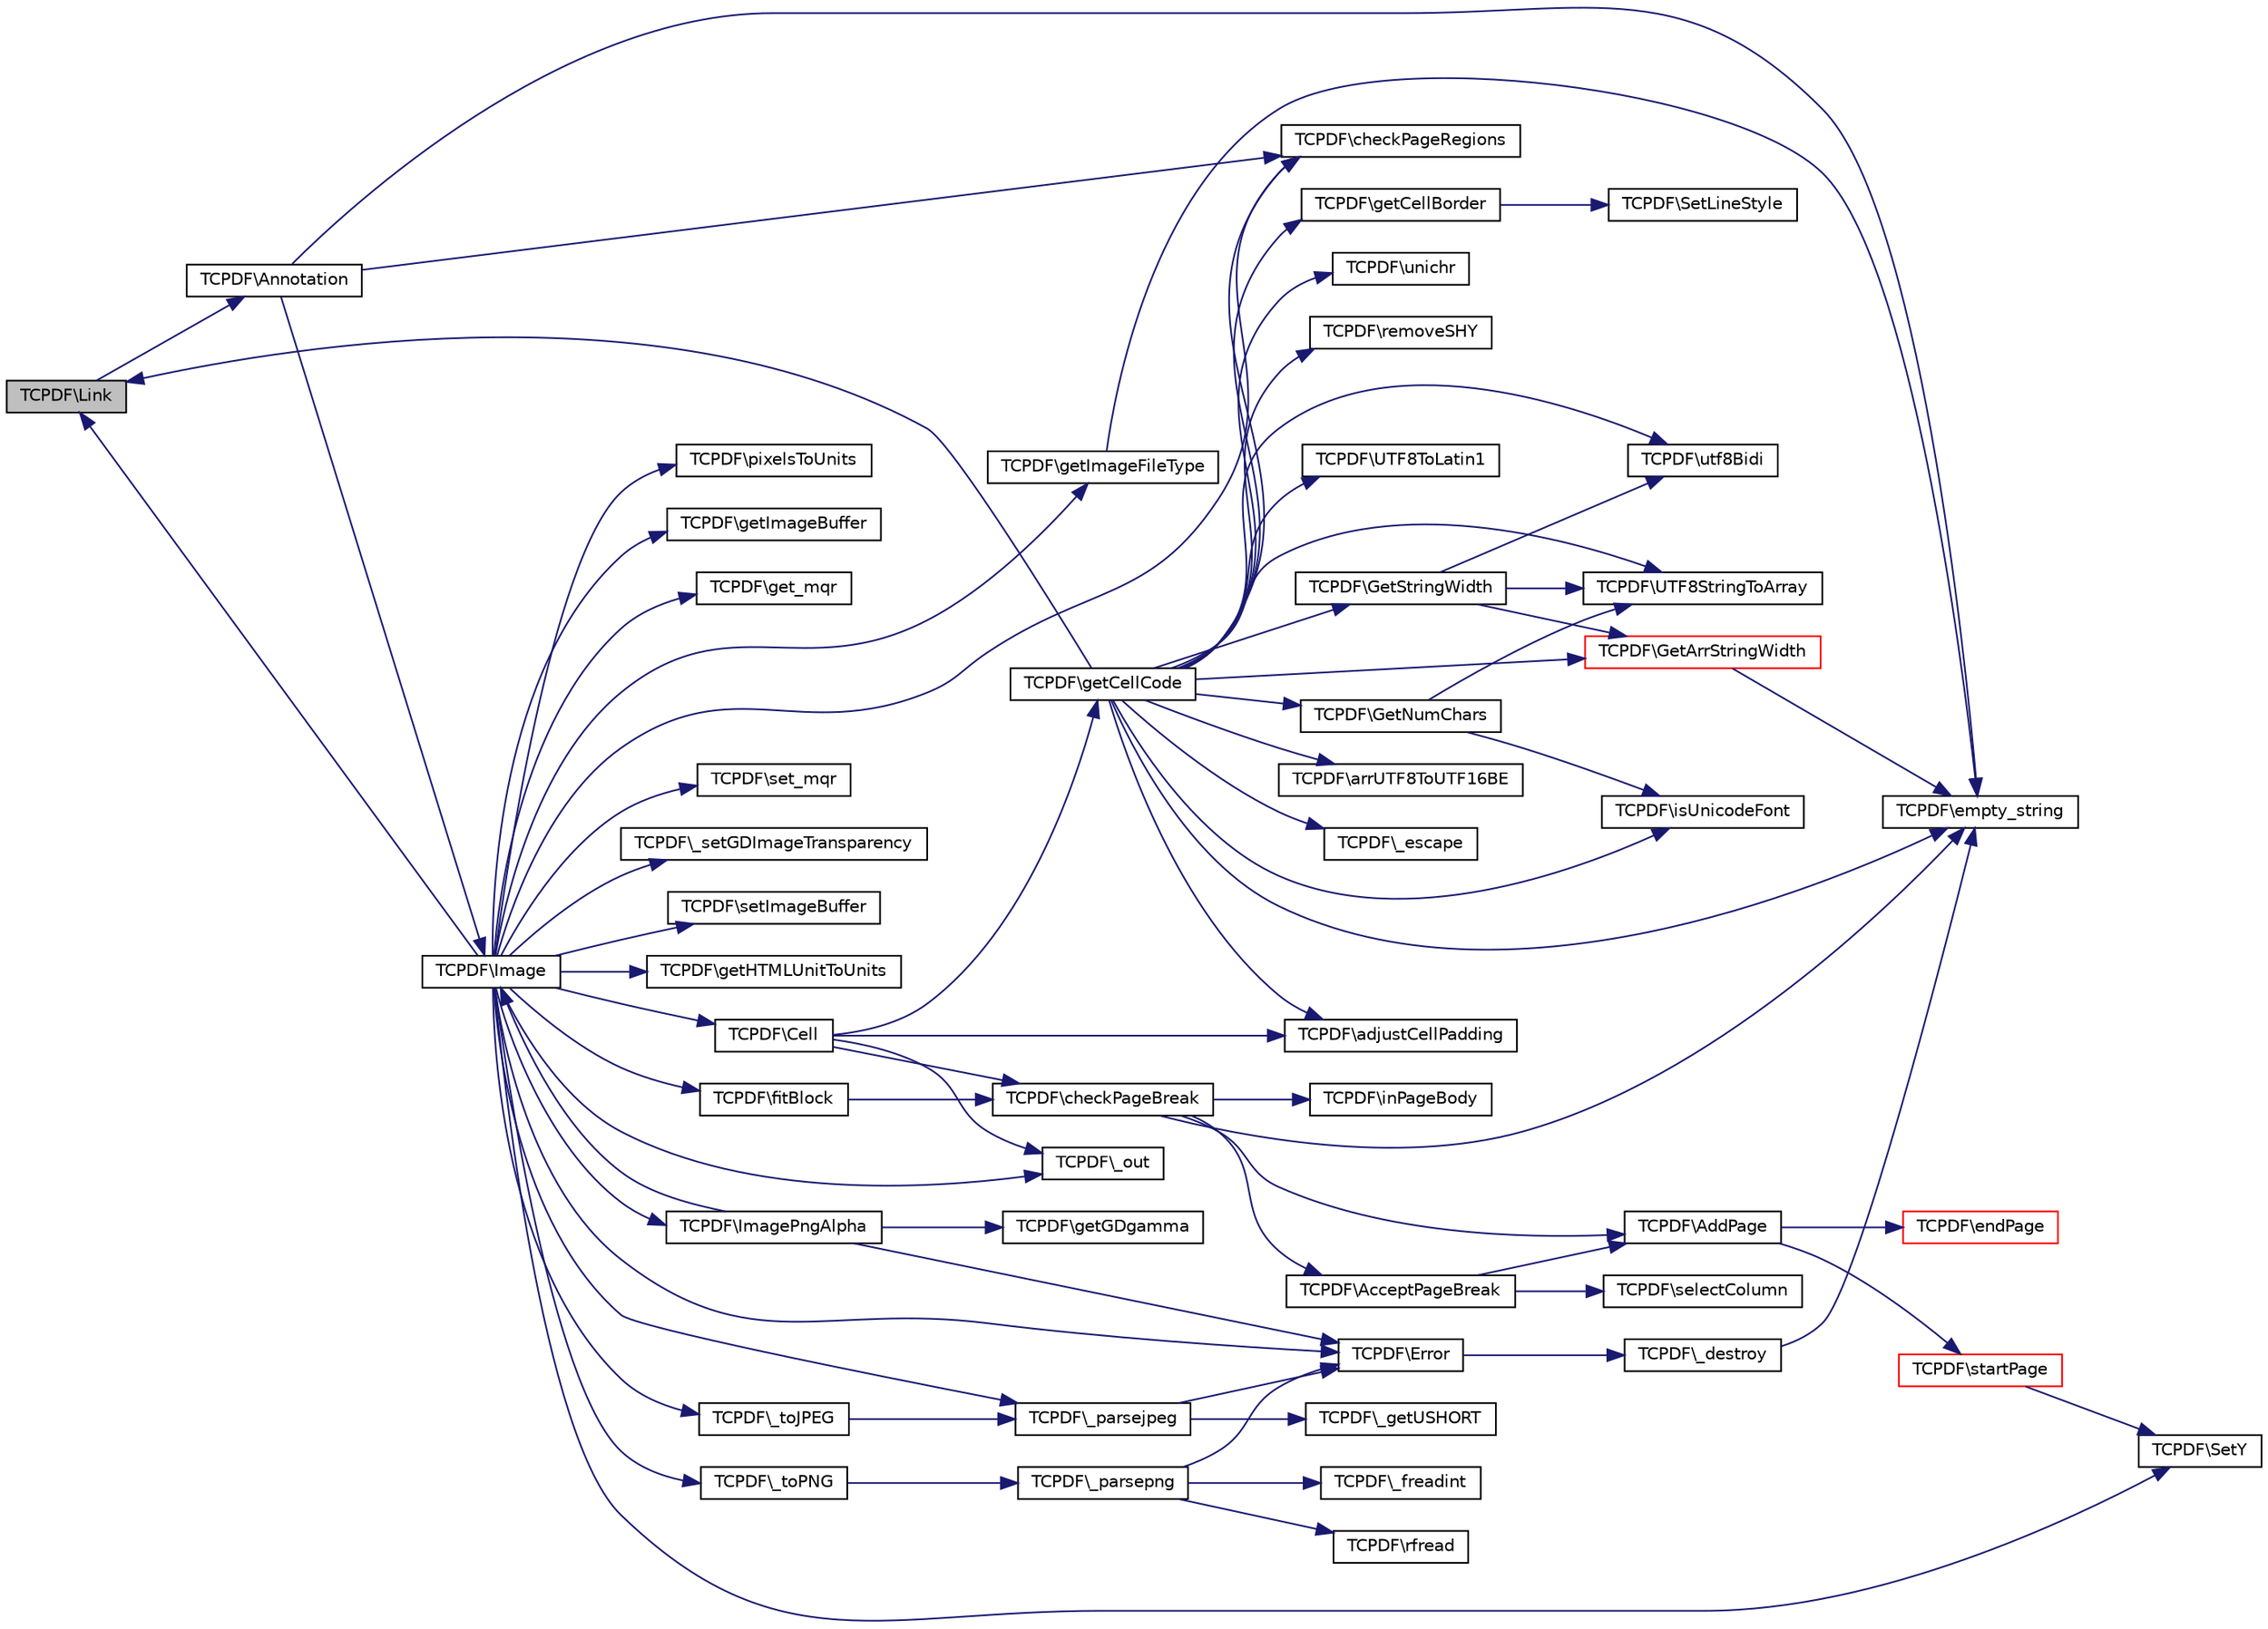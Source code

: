 digraph G
{
  edge [fontname="Helvetica",fontsize="10",labelfontname="Helvetica",labelfontsize="10"];
  node [fontname="Helvetica",fontsize="10",shape=record];
  rankdir="LR";
  Node1 [label="TCPDF\\Link",height=0.2,width=0.4,color="black", fillcolor="grey75", style="filled" fontcolor="black"];
  Node1 -> Node2 [color="midnightblue",fontsize="10",style="solid",fontname="Helvetica"];
  Node2 [label="TCPDF\\Annotation",height=0.2,width=0.4,color="black", fillcolor="white", style="filled",URL="$classTCPDF.html#a6b05e14a0ff7b12eb78f884cabd69e9b",tooltip="Puts a markup annotation on a rectangular area of the page."];
  Node2 -> Node3 [color="midnightblue",fontsize="10",style="solid",fontname="Helvetica"];
  Node3 [label="TCPDF\\checkPageRegions",height=0.2,width=0.4,color="black", fillcolor="white", style="filled",URL="$classTCPDF.html#a1d99e81697a90efb13a6734001427f40",tooltip="Check page for no-write regions and adapt current coordinates and page margins if necessary..."];
  Node2 -> Node4 [color="midnightblue",fontsize="10",style="solid",fontname="Helvetica"];
  Node4 [label="TCPDF\\empty_string",height=0.2,width=0.4,color="black", fillcolor="white", style="filled",URL="$classTCPDF.html#a681e9cc13fa324d8e538a5873f3990c2",tooltip="Determine whether a string is empty."];
  Node2 -> Node5 [color="midnightblue",fontsize="10",style="solid",fontname="Helvetica"];
  Node5 [label="TCPDF\\Image",height=0.2,width=0.4,color="black", fillcolor="white", style="filled",URL="$classTCPDF.html#a714c2bee7d6b39d4d6d304540c761352",tooltip="Puts an image in the page."];
  Node5 -> Node3 [color="midnightblue",fontsize="10",style="solid",fontname="Helvetica"];
  Node5 -> Node6 [color="midnightblue",fontsize="10",style="solid",fontname="Helvetica"];
  Node6 [label="TCPDF\\getHTMLUnitToUnits",height=0.2,width=0.4,color="black", fillcolor="white", style="filled",URL="$classTCPDF.html#a64e2ec56774d7d3554db999f1910c6b9",tooltip="Convert HTML string containing value and unit of measure to user&#39;s units or points."];
  Node5 -> Node7 [color="midnightblue",fontsize="10",style="solid",fontname="Helvetica"];
  Node7 [label="TCPDF\\Error",height=0.2,width=0.4,color="black", fillcolor="white", style="filled",URL="$classTCPDF.html#a27ecf2a6c86b4b7976ebfaf5912b0f91",tooltip="This method is automatically called in case of fatal error; it simply outputs the message and halts t..."];
  Node7 -> Node8 [color="midnightblue",fontsize="10",style="solid",fontname="Helvetica"];
  Node8 [label="TCPDF\\_destroy",height=0.2,width=0.4,color="black", fillcolor="white", style="filled",URL="$classTCPDF.html#ae91c72441bff1164a3ab9d237a4e1faa",tooltip="Unset all class variables except the following critical variables: internal_encoding, state, bufferlen, buffer and diskcache."];
  Node8 -> Node4 [color="midnightblue",fontsize="10",style="solid",fontname="Helvetica"];
  Node5 -> Node9 [color="midnightblue",fontsize="10",style="solid",fontname="Helvetica"];
  Node9 [label="TCPDF\\pixelsToUnits",height=0.2,width=0.4,color="black", fillcolor="white", style="filled",URL="$classTCPDF.html#a9a0a09e2334f92e7a54cf1f550c3f921",tooltip="Converts pixels to User&#39;s Units."];
  Node5 -> Node10 [color="midnightblue",fontsize="10",style="solid",fontname="Helvetica"];
  Node10 [label="TCPDF\\fitBlock",height=0.2,width=0.4,color="black", fillcolor="white", style="filled",URL="$classTCPDF.html#af1db92d221fd87c76d7c607f32266d0a",tooltip="Set the block dimensions accounting for page breaks and page/column fitting."];
  Node10 -> Node11 [color="midnightblue",fontsize="10",style="solid",fontname="Helvetica"];
  Node11 [label="TCPDF\\checkPageBreak",height=0.2,width=0.4,color="black", fillcolor="white", style="filled",URL="$classTCPDF.html#a9e8e4b4d75485b8f1e3aa2133a811e50",tooltip="Add page if needed."];
  Node11 -> Node4 [color="midnightblue",fontsize="10",style="solid",fontname="Helvetica"];
  Node11 -> Node12 [color="midnightblue",fontsize="10",style="solid",fontname="Helvetica"];
  Node12 [label="TCPDF\\inPageBody",height=0.2,width=0.4,color="black", fillcolor="white", style="filled",URL="$classTCPDF.html#a13f370f8e1553105eaa3553f52c3fc6c",tooltip="Check if we are on the page body (excluding page header and footer)."];
  Node11 -> Node13 [color="midnightblue",fontsize="10",style="solid",fontname="Helvetica"];
  Node13 [label="TCPDF\\AcceptPageBreak",height=0.2,width=0.4,color="black", fillcolor="white", style="filled",URL="$classTCPDF.html#aa24046de2993933f62d60a2936a22970",tooltip="Whenever a page break condition is met, the method is called, and the break is issued or not dependin..."];
  Node13 -> Node14 [color="midnightblue",fontsize="10",style="solid",fontname="Helvetica"];
  Node14 [label="TCPDF\\selectColumn",height=0.2,width=0.4,color="black", fillcolor="white", style="filled",URL="$classTCPDF.html#a4f11d769024fd07e1f663efd02d10517",tooltip="Set position at a given column."];
  Node13 -> Node15 [color="midnightblue",fontsize="10",style="solid",fontname="Helvetica"];
  Node15 [label="TCPDF\\AddPage",height=0.2,width=0.4,color="black", fillcolor="white", style="filled",URL="$classTCPDF.html#a5171e20b366b74523709d84c349c1ced",tooltip="Adds a new page to the document."];
  Node15 -> Node16 [color="midnightblue",fontsize="10",style="solid",fontname="Helvetica"];
  Node16 [label="TCPDF\\endPage",height=0.2,width=0.4,color="red", fillcolor="white", style="filled",URL="$classTCPDF.html#a79a37b42b7c47e3ec1f5f150129d3b3c",tooltip="Terminate the current page."];
  Node15 -> Node17 [color="midnightblue",fontsize="10",style="solid",fontname="Helvetica"];
  Node17 [label="TCPDF\\startPage",height=0.2,width=0.4,color="red", fillcolor="white", style="filled",URL="$classTCPDF.html#a02c319c0adc5a464351d428ae4602aae",tooltip="Starts a new page to the document."];
  Node17 -> Node18 [color="midnightblue",fontsize="10",style="solid",fontname="Helvetica"];
  Node18 [label="TCPDF\\SetY",height=0.2,width=0.4,color="black", fillcolor="white", style="filled",URL="$classTCPDF.html#ad3439990de56253b039bca6a09305758",tooltip="Moves the current abscissa back to the left margin and sets the ordinate."];
  Node11 -> Node15 [color="midnightblue",fontsize="10",style="solid",fontname="Helvetica"];
  Node5 -> Node19 [color="midnightblue",fontsize="10",style="solid",fontname="Helvetica"];
  Node19 [label="TCPDF\\getImageBuffer",height=0.2,width=0.4,color="black", fillcolor="white", style="filled",URL="$classTCPDF.html#a1a003edf69be144993c85c07a220315c",tooltip="Get image buffer content."];
  Node5 -> Node20 [color="midnightblue",fontsize="10",style="solid",fontname="Helvetica"];
  Node20 [label="TCPDF\\getImageFileType",height=0.2,width=0.4,color="black", fillcolor="white", style="filled",URL="$classTCPDF.html#a69d6b919e84ff00a19e750efd29fba18",tooltip="Return the image type given the file name or array returned by getimagesize() function."];
  Node20 -> Node4 [color="midnightblue",fontsize="10",style="solid",fontname="Helvetica"];
  Node5 -> Node21 [color="midnightblue",fontsize="10",style="solid",fontname="Helvetica"];
  Node21 [label="TCPDF\\get_mqr",height=0.2,width=0.4,color="black", fillcolor="white", style="filled",URL="$classTCPDF.html#a46b50f52e64f63ab8256380aa874a864",tooltip="Gets the current active configuration setting of magic_quotes_runtime (if the get_magic_quotes_runtim..."];
  Node5 -> Node22 [color="midnightblue",fontsize="10",style="solid",fontname="Helvetica"];
  Node22 [label="TCPDF\\set_mqr",height=0.2,width=0.4,color="black", fillcolor="white", style="filled",URL="$classTCPDF.html#a5d0cc02ec71ae43461d8ece30f111b82",tooltip="Sets the current active configuration setting of magic_quotes_runtime (if the set_magic_quotes_runtim..."];
  Node5 -> Node23 [color="midnightblue",fontsize="10",style="solid",fontname="Helvetica"];
  Node23 [label="TCPDF\\ImagePngAlpha",height=0.2,width=0.4,color="black", fillcolor="white", style="filled",URL="$classTCPDF.html#a63318e9e32a06621bb98c59cd660a835",tooltip="Extract info from a PNG image with alpha channel using the GD library."];
  Node23 -> Node24 [color="midnightblue",fontsize="10",style="solid",fontname="Helvetica"];
  Node24 [label="TCPDF\\getGDgamma",height=0.2,width=0.4,color="black", fillcolor="white", style="filled",URL="$classTCPDF.html#af83ef8b2d47f515e1513bb062f7f51a7",tooltip="Correct the gamma value to be used with GD library."];
  Node23 -> Node7 [color="midnightblue",fontsize="10",style="solid",fontname="Helvetica"];
  Node23 -> Node5 [color="midnightblue",fontsize="10",style="solid",fontname="Helvetica"];
  Node5 -> Node25 [color="midnightblue",fontsize="10",style="solid",fontname="Helvetica"];
  Node25 [label="TCPDF\\_setGDImageTransparency",height=0.2,width=0.4,color="black", fillcolor="white", style="filled",URL="$classTCPDF.html#a20f6b6bb1c90995584852e26c47be5a9",tooltip="Set the transparency for the given GD image."];
  Node5 -> Node26 [color="midnightblue",fontsize="10",style="solid",fontname="Helvetica"];
  Node26 [label="TCPDF\\_toPNG",height=0.2,width=0.4,color="black", fillcolor="white", style="filled",URL="$classTCPDF.html#a9d1bdec637545a283ed4b40e4e79835d",tooltip="Convert the loaded image to a PNG and then return a structure for the PDF creator."];
  Node26 -> Node27 [color="midnightblue",fontsize="10",style="solid",fontname="Helvetica"];
  Node27 [label="TCPDF\\_parsepng",height=0.2,width=0.4,color="black", fillcolor="white", style="filled",URL="$classTCPDF.html#ab5f623f6fe3f7f50661d8a3005fb25be",tooltip="Extract info from a PNG file without using the GD library."];
  Node27 -> Node7 [color="midnightblue",fontsize="10",style="solid",fontname="Helvetica"];
  Node27 -> Node28 [color="midnightblue",fontsize="10",style="solid",fontname="Helvetica"];
  Node28 [label="TCPDF\\_freadint",height=0.2,width=0.4,color="black", fillcolor="white", style="filled",URL="$classTCPDF.html#a93c322bd214bd06c217f600de0fb5fba",tooltip="Read a 4-byte (32 bit) integer from file."];
  Node27 -> Node29 [color="midnightblue",fontsize="10",style="solid",fontname="Helvetica"];
  Node29 [label="TCPDF\\rfread",height=0.2,width=0.4,color="black", fillcolor="white", style="filled",URL="$classTCPDF.html#a9b42842de5a35a9ca87c4b0a7bef1905",tooltip="Binary-safe and URL-safe file read."];
  Node5 -> Node30 [color="midnightblue",fontsize="10",style="solid",fontname="Helvetica"];
  Node30 [label="TCPDF\\_toJPEG",height=0.2,width=0.4,color="black", fillcolor="white", style="filled",URL="$classTCPDF.html#a77c0b3ee8fbf87a93c8b2ee6deec69b6",tooltip="Convert the loaded image to a JPEG and then return a structure for the PDF creator."];
  Node30 -> Node31 [color="midnightblue",fontsize="10",style="solid",fontname="Helvetica"];
  Node31 [label="TCPDF\\_parsejpeg",height=0.2,width=0.4,color="black", fillcolor="white", style="filled",URL="$classTCPDF.html#a8c7676d84a0aceaec7dfa2ab2644a6ee",tooltip="Extract info from a JPEG file without using the GD library."];
  Node31 -> Node7 [color="midnightblue",fontsize="10",style="solid",fontname="Helvetica"];
  Node31 -> Node32 [color="midnightblue",fontsize="10",style="solid",fontname="Helvetica"];
  Node32 [label="TCPDF\\_getUSHORT",height=0.2,width=0.4,color="black", fillcolor="white", style="filled",URL="$classTCPDF.html#a7811fe029ec582174ed310d7563a876f",tooltip="Get USHORT from string (Big Endian 16-bit unsigned integer)."];
  Node5 -> Node31 [color="midnightblue",fontsize="10",style="solid",fontname="Helvetica"];
  Node5 -> Node33 [color="midnightblue",fontsize="10",style="solid",fontname="Helvetica"];
  Node33 [label="TCPDF\\setImageBuffer",height=0.2,width=0.4,color="black", fillcolor="white", style="filled",URL="$classTCPDF.html#a68092d68b3e4947ea283efe0a990e7d9",tooltip="Set image buffer content."];
  Node5 -> Node34 [color="midnightblue",fontsize="10",style="solid",fontname="Helvetica"];
  Node34 [label="TCPDF\\_out",height=0.2,width=0.4,color="black", fillcolor="white", style="filled",URL="$classTCPDF.html#ac57877b76c37aef3195ad45731715b9e",tooltip="Output a string to the document."];
  Node5 -> Node35 [color="midnightblue",fontsize="10",style="solid",fontname="Helvetica"];
  Node35 [label="TCPDF\\Cell",height=0.2,width=0.4,color="black", fillcolor="white", style="filled",URL="$classTCPDF.html#a33b265e5eb3e4d1d4fedfe29f8166f31",tooltip="Prints a cell (rectangular area) with optional borders, background color and character string..."];
  Node35 -> Node36 [color="midnightblue",fontsize="10",style="solid",fontname="Helvetica"];
  Node36 [label="TCPDF\\adjustCellPadding",height=0.2,width=0.4,color="black", fillcolor="white", style="filled",URL="$classTCPDF.html#a574cf231b14aa43921ac83716b27b3e4",tooltip="Adjust the internal Cell padding array to take account of the line width."];
  Node35 -> Node11 [color="midnightblue",fontsize="10",style="solid",fontname="Helvetica"];
  Node35 -> Node34 [color="midnightblue",fontsize="10",style="solid",fontname="Helvetica"];
  Node35 -> Node37 [color="midnightblue",fontsize="10",style="solid",fontname="Helvetica"];
  Node37 [label="TCPDF\\getCellCode",height=0.2,width=0.4,color="black", fillcolor="white", style="filled",URL="$classTCPDF.html#aa064c22c3ff653664433fc4e05fa8efc",tooltip="Returns the PDF string code to print a cell (rectangular area) with optional borders, background color and character string."];
  Node37 -> Node38 [color="midnightblue",fontsize="10",style="solid",fontname="Helvetica"];
  Node38 [label="TCPDF\\unichr",height=0.2,width=0.4,color="black", fillcolor="white", style="filled",URL="$classTCPDF.html#a7d007815ed4a9c0aa036f6de09e81c3b",tooltip="Returns the unicode caracter specified by UTF-8 value."];
  Node37 -> Node39 [color="midnightblue",fontsize="10",style="solid",fontname="Helvetica"];
  Node39 [label="TCPDF\\removeSHY",height=0.2,width=0.4,color="black", fillcolor="white", style="filled",URL="$classTCPDF.html#aece420a79e6100810c95f5a767ecacb0",tooltip="Removes SHY characters from text."];
  Node37 -> Node36 [color="midnightblue",fontsize="10",style="solid",fontname="Helvetica"];
  Node37 -> Node3 [color="midnightblue",fontsize="10",style="solid",fontname="Helvetica"];
  Node37 -> Node4 [color="midnightblue",fontsize="10",style="solid",fontname="Helvetica"];
  Node37 -> Node40 [color="midnightblue",fontsize="10",style="solid",fontname="Helvetica"];
  Node40 [label="TCPDF\\getCellBorder",height=0.2,width=0.4,color="black", fillcolor="white", style="filled",URL="$classTCPDF.html#a128e3d25eed996dbd78dd10be6f0c4c4",tooltip="Returns the code to draw the cell border."];
  Node40 -> Node41 [color="midnightblue",fontsize="10",style="solid",fontname="Helvetica"];
  Node41 [label="TCPDF\\SetLineStyle",height=0.2,width=0.4,color="black", fillcolor="white", style="filled",URL="$classTCPDF.html#a3d9b3717cd9ad8db31642155c832d148",tooltip="Set line style."];
  Node37 -> Node42 [color="midnightblue",fontsize="10",style="solid",fontname="Helvetica"];
  Node42 [label="TCPDF\\UTF8ToLatin1",height=0.2,width=0.4,color="black", fillcolor="white", style="filled",URL="$classTCPDF.html#a60c04a399d19927e7a3ee249694aaa62",tooltip="Converts UTF-8 strings to Latin1 when using the standard 14 core fonts."];
  Node37 -> Node43 [color="midnightblue",fontsize="10",style="solid",fontname="Helvetica"];
  Node43 [label="TCPDF\\UTF8StringToArray",height=0.2,width=0.4,color="black", fillcolor="white", style="filled",URL="$classTCPDF.html#a35a90a2cd5b8ab143d978128a21de09e",tooltip="Converts UTF-8 strings to codepoints array."];
  Node37 -> Node44 [color="midnightblue",fontsize="10",style="solid",fontname="Helvetica"];
  Node44 [label="TCPDF\\utf8Bidi",height=0.2,width=0.4,color="black", fillcolor="white", style="filled",URL="$classTCPDF.html#aeae5a9f2fd6630b5ce96435592e82185",tooltip="Reverse the RLT substrings using the Bidirectional Algorithm (http://unicode.org/reports/tr9/)."];
  Node37 -> Node45 [color="midnightblue",fontsize="10",style="solid",fontname="Helvetica"];
  Node45 [label="TCPDF\\arrUTF8ToUTF16BE",height=0.2,width=0.4,color="black", fillcolor="white", style="filled",URL="$classTCPDF.html#a8b9c15b8e72db768753c5dc1a96bb2ce",tooltip="Converts array of UTF-8 characters to UTF16-BE string."];
  Node37 -> Node46 [color="midnightblue",fontsize="10",style="solid",fontname="Helvetica"];
  Node46 [label="TCPDF\\_escape",height=0.2,width=0.4,color="black", fillcolor="white", style="filled",URL="$classTCPDF.html#a9d85fe0d8460a71cb28cc679faf57ecf",tooltip="Add &quot;\&quot; before &quot;\&quot;, &quot;(&quot; and &quot;)&quot;."];
  Node37 -> Node47 [color="midnightblue",fontsize="10",style="solid",fontname="Helvetica"];
  Node47 [label="TCPDF\\GetStringWidth",height=0.2,width=0.4,color="black", fillcolor="white", style="filled",URL="$classTCPDF.html#a8075c1f04b6fbddc957cff786c4b16d9",tooltip="Returns the length of a string in user unit."];
  Node47 -> Node48 [color="midnightblue",fontsize="10",style="solid",fontname="Helvetica"];
  Node48 [label="TCPDF\\GetArrStringWidth",height=0.2,width=0.4,color="red", fillcolor="white", style="filled",URL="$classTCPDF.html#afe09291dfba7203e225a507e71e1d43e",tooltip="Returns the string length of an array of chars in user unit or an array of characters widths..."];
  Node48 -> Node4 [color="midnightblue",fontsize="10",style="solid",fontname="Helvetica"];
  Node47 -> Node44 [color="midnightblue",fontsize="10",style="solid",fontname="Helvetica"];
  Node47 -> Node43 [color="midnightblue",fontsize="10",style="solid",fontname="Helvetica"];
  Node37 -> Node49 [color="midnightblue",fontsize="10",style="solid",fontname="Helvetica"];
  Node49 [label="TCPDF\\GetNumChars",height=0.2,width=0.4,color="black", fillcolor="white", style="filled",URL="$classTCPDF.html#ac9dc6318fd217971aff282532ab91e43",tooltip="Returns the numbero of characters in a string."];
  Node49 -> Node50 [color="midnightblue",fontsize="10",style="solid",fontname="Helvetica"];
  Node50 [label="TCPDF\\isUnicodeFont",height=0.2,width=0.4,color="black", fillcolor="white", style="filled",URL="$classTCPDF.html#a81c8257af5d6d6e40f1bb77d6b507b97",tooltip="Return true if the current font is unicode type."];
  Node49 -> Node43 [color="midnightblue",fontsize="10",style="solid",fontname="Helvetica"];
  Node37 -> Node50 [color="midnightblue",fontsize="10",style="solid",fontname="Helvetica"];
  Node37 -> Node48 [color="midnightblue",fontsize="10",style="solid",fontname="Helvetica"];
  Node37 -> Node1 [color="midnightblue",fontsize="10",style="solid",fontname="Helvetica"];
  Node5 -> Node1 [color="midnightblue",fontsize="10",style="solid",fontname="Helvetica"];
  Node5 -> Node18 [color="midnightblue",fontsize="10",style="solid",fontname="Helvetica"];
}
